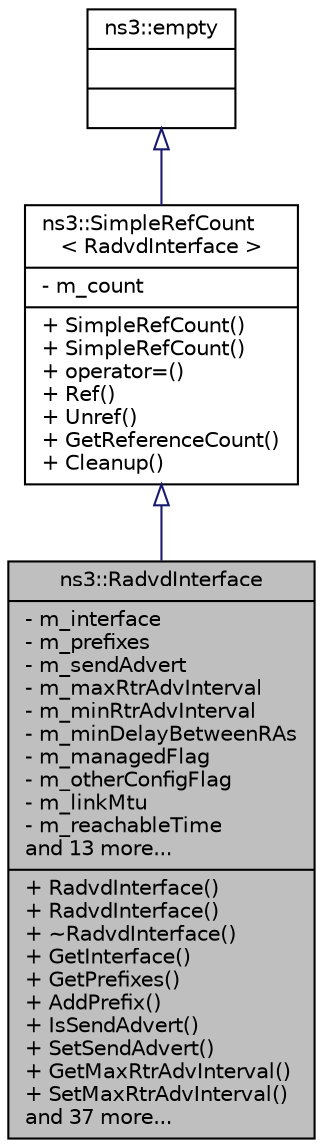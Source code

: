 digraph "ns3::RadvdInterface"
{
  edge [fontname="Helvetica",fontsize="10",labelfontname="Helvetica",labelfontsize="10"];
  node [fontname="Helvetica",fontsize="10",shape=record];
  Node1 [label="{ns3::RadvdInterface\n|- m_interface\l- m_prefixes\l- m_sendAdvert\l- m_maxRtrAdvInterval\l- m_minRtrAdvInterval\l- m_minDelayBetweenRAs\l- m_managedFlag\l- m_otherConfigFlag\l- m_linkMtu\l- m_reachableTime\land 13 more...\l|+ RadvdInterface()\l+ RadvdInterface()\l+ ~RadvdInterface()\l+ GetInterface()\l+ GetPrefixes()\l+ AddPrefix()\l+ IsSendAdvert()\l+ SetSendAdvert()\l+ GetMaxRtrAdvInterval()\l+ SetMaxRtrAdvInterval()\land 37 more...\l}",height=0.2,width=0.4,color="black", fillcolor="grey75", style="filled", fontcolor="black"];
  Node2 -> Node1 [dir="back",color="midnightblue",fontsize="10",style="solid",arrowtail="onormal"];
  Node2 [label="{ns3::SimpleRefCount\l\< RadvdInterface \>\n|- m_count\l|+ SimpleRefCount()\l+ SimpleRefCount()\l+ operator=()\l+ Ref()\l+ Unref()\l+ GetReferenceCount()\l+ Cleanup()\l}",height=0.2,width=0.4,color="black", fillcolor="white", style="filled",URL="$da/da1/classns3_1_1SimpleRefCount.html"];
  Node3 -> Node2 [dir="back",color="midnightblue",fontsize="10",style="solid",arrowtail="onormal"];
  Node3 [label="{ns3::empty\n||}",height=0.2,width=0.4,color="black", fillcolor="white", style="filled",URL="$d9/d6a/classns3_1_1empty.html",tooltip="make Callback use a separate empty type "];
}

